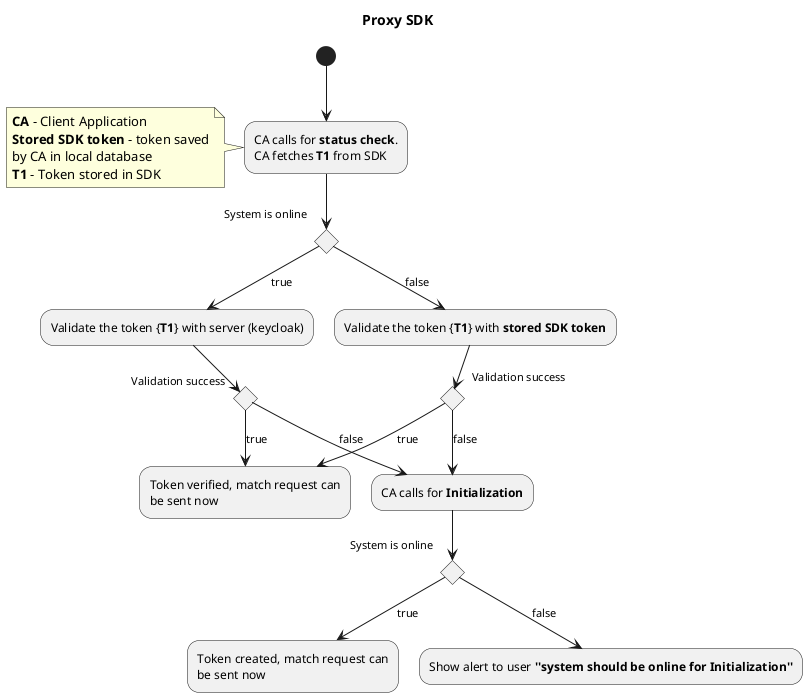 @startuml
title Proxy SDK

(*) --> "CA calls for **status check**.\nCA fetches **T1** from SDK"
note left
**CA** - Client Application
**Stored SDK token** - token saved
by CA in local database
**T1** - Token stored in SDK
end note
If "System is online" then
--> [true] "Validate the token {**T1**} with server (keycloak)"
    If "Validation success" then
    --> [true] "Token verified, match request can\nbe sent now"
    else
    --> [false] "CA calls for **Initialization**"
    endif
else
--> [false] "Validate the token {**T1**} with **stored SDK token**"

If "Validation success" then
--> [true] "Token verified, match request can\nbe sent now"
else
--> [false] "CA calls for **Initialization**"
endif

If "System is online" then
--> [true] "Token created, match request can\nbe sent now"
else
--> [false] "Show alert to user **''system should be online for Initialization''**"
endif

endif

@enduml